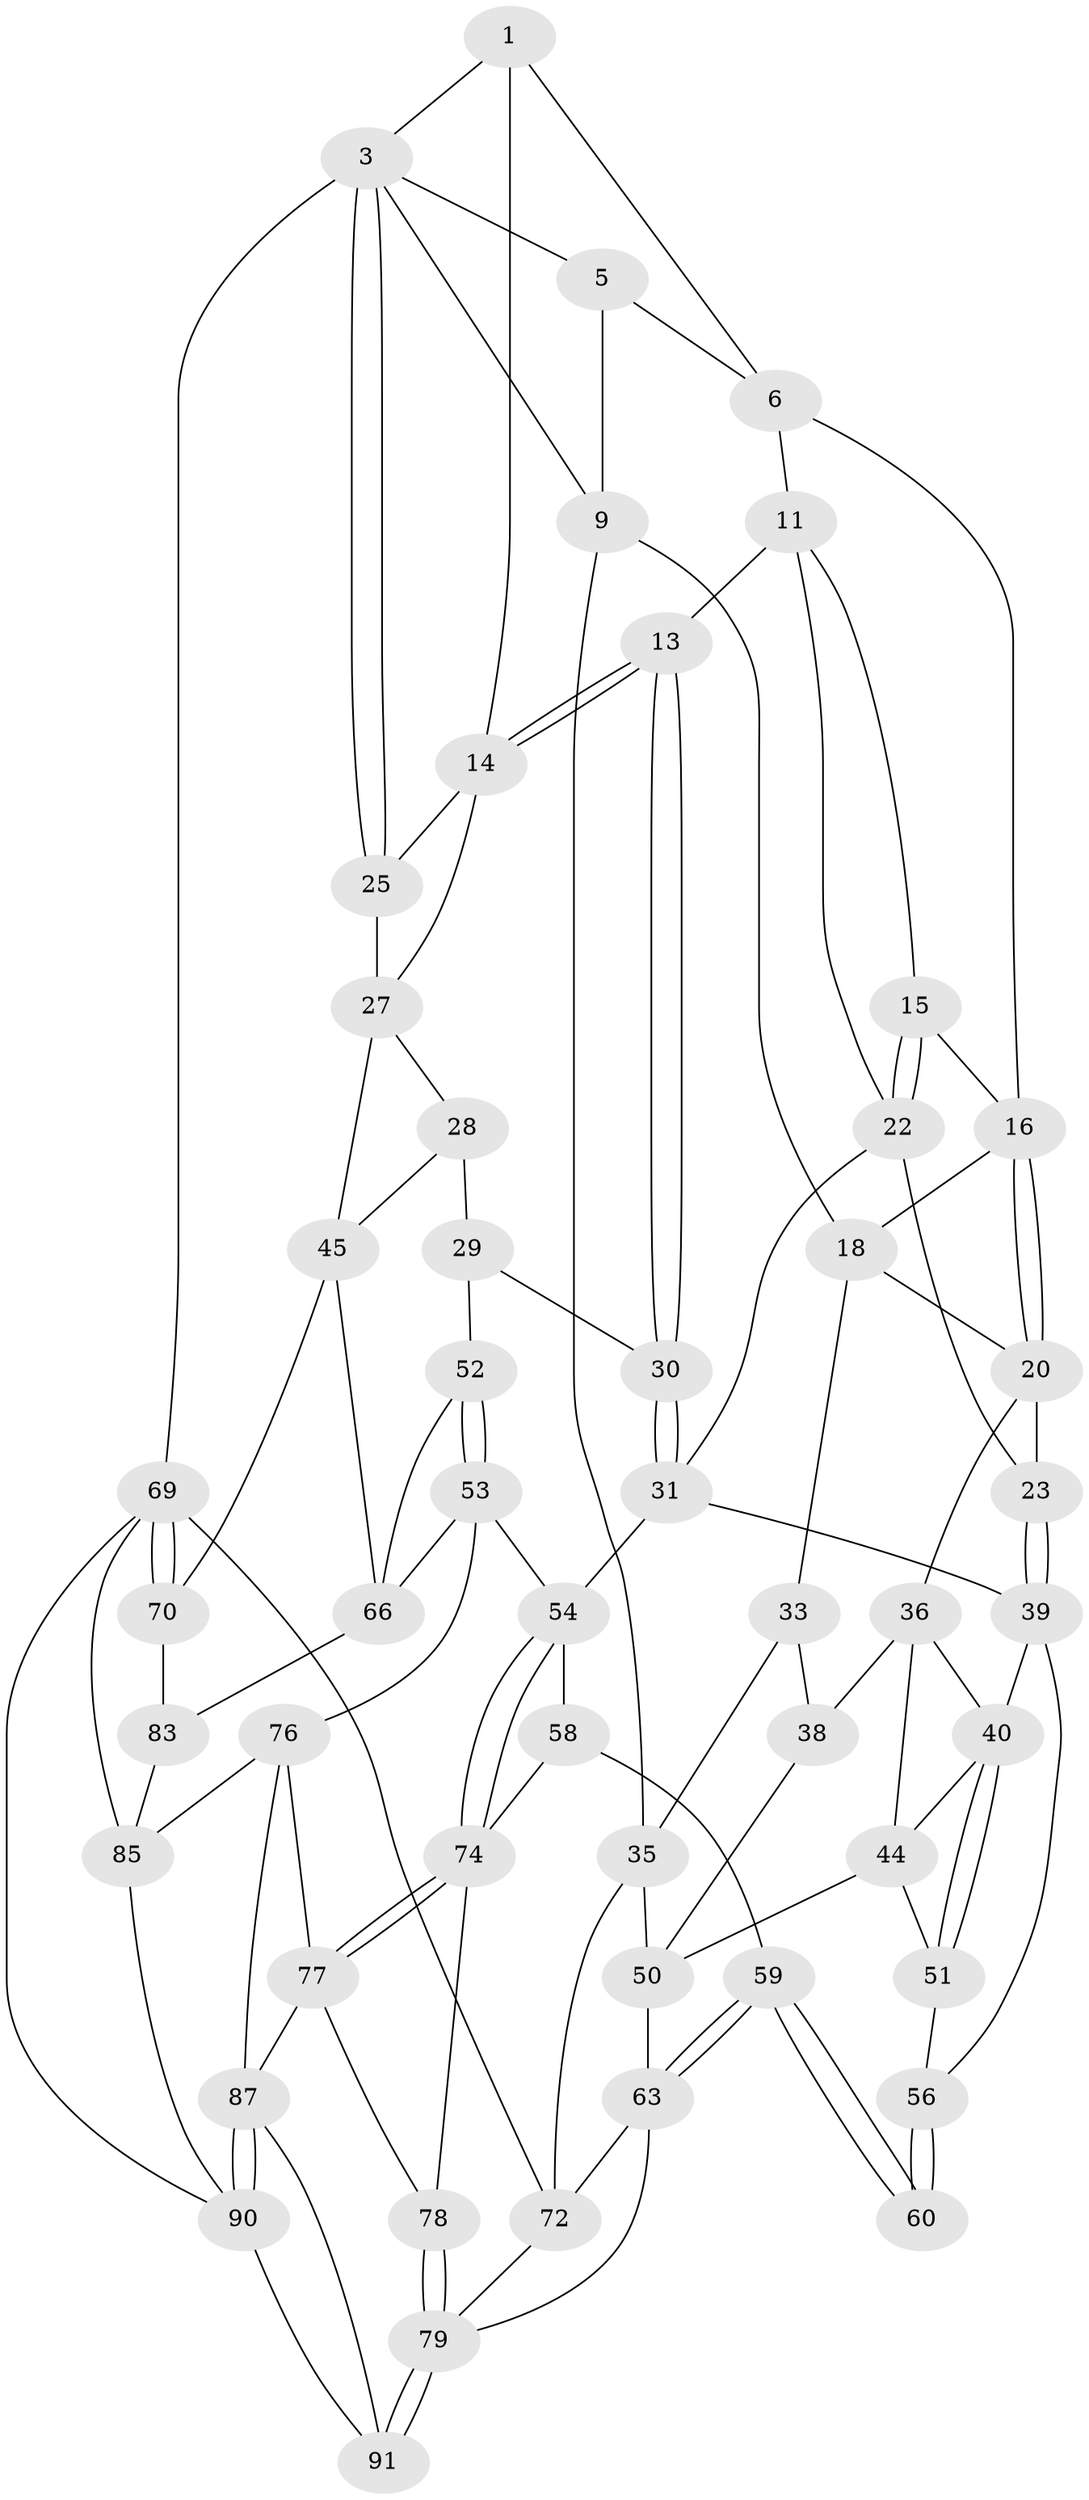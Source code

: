// original degree distribution, {3: 0.021739130434782608, 5: 0.5652173913043478, 6: 0.1956521739130435, 4: 0.21739130434782608}
// Generated by graph-tools (version 1.1) at 2025/42/03/06/25 10:42:34]
// undirected, 52 vertices, 112 edges
graph export_dot {
graph [start="1"]
  node [color=gray90,style=filled];
  1 [pos="+0.3603085163234578+0",super="+2"];
  3 [pos="+1+0",super="+4"];
  5 [pos="+0.04100310078234507+0",super="+8"];
  6 [pos="+0.37957002008174484+0.02490354634372639",super="+7"];
  9 [pos="+0.06266492358323636+0.1851423876540509",super="+10"];
  11 [pos="+0.40485399168414016+0.07065973716960461",super="+12"];
  13 [pos="+0.6742602679849292+0.09342786421191537"];
  14 [pos="+0.7294557180541166+0.04634091167042914",super="+26"];
  15 [pos="+0.3381692352101236+0.16602490410904017"];
  16 [pos="+0.2676816818051573+0.15384327310592794",super="+17"];
  18 [pos="+0.21856108062420251+0.15910660597093867",super="+19"];
  20 [pos="+0.2961545702722419+0.2789097071962572",super="+21"];
  22 [pos="+0.37953506551542426+0.24276837333963014",super="+24"];
  23 [pos="+0.3766632657289434+0.24689762705823162"];
  25 [pos="+1+0.1749648412812334"];
  27 [pos="+0.8433015549819076+0.27162207769994007",super="+43"];
  28 [pos="+0.8315367476469617+0.30156308788500585",super="+46"];
  29 [pos="+0.8125477546648343+0.32418181655084216",super="+47"];
  30 [pos="+0.6522872451726337+0.3729344420260647"];
  31 [pos="+0.6076743868474679+0.4634509117627546",super="+32"];
  33 [pos="+0.13081597326656938+0.304041438467248",super="+34"];
  35 [pos="+0+0.43597574775313136",super="+62"];
  36 [pos="+0.2645135613979118+0.3022669417927686",super="+37"];
  38 [pos="+0.13253339674785308+0.3054995702842102",super="+48"];
  39 [pos="+0.3703903109758728+0.391044105181472",super="+42"];
  40 [pos="+0.314141077869835+0.3811290527470774",super="+41"];
  44 [pos="+0.21370617100457637+0.3885373329031811",super="+49"];
  45 [pos="+1+0.4828050790100699",super="+65"];
  50 [pos="+0.1728082661688595+0.510026780630264",super="+61"];
  51 [pos="+0.218543611612261+0.4829562210379899"];
  52 [pos="+0.7610778490119469+0.5248972148017605"];
  53 [pos="+0.6857541505371073+0.5399147088541842",super="+68"];
  54 [pos="+0.6805298236858056+0.5403072556438994",super="+55"];
  56 [pos="+0.37309690501438375+0.43231105156297683",super="+57"];
  58 [pos="+0.4880515211592971+0.5735088953480503"];
  59 [pos="+0.41709864588077933+0.5927319559283519"];
  60 [pos="+0.4153162634587166+0.5900226409163477"];
  63 [pos="+0.35557902653389145+0.6932715758476304",super="+64"];
  66 [pos="+0.8290080199881705+0.595591996644055",super="+67"];
  69 [pos="+1+1",super="+73"];
  70 [pos="+1+0.8528834232010435",super="+71"];
  72 [pos="+0+1",super="+81"];
  74 [pos="+0.6755682372879505+0.6494467923211612",super="+75"];
  76 [pos="+0.8549345255618519+0.7735201000577706",super="+86"];
  77 [pos="+0.740291135658153+0.8025749886707534",super="+82"];
  78 [pos="+0.5351140808044462+0.8408711291330708"];
  79 [pos="+0.46138832252851036+0.8967470371531773",super="+80"];
  83 [pos="+1+0.667254032889494",super="+84"];
  85 [pos="+0.9058136673724837+0.8885521271500527",super="+89"];
  87 [pos="+0.7901894674692067+1",super="+88"];
  90 [pos="+0.7897209820213672+1",super="+92"];
  91 [pos="+0.46238773198617134+0.9026860320695596"];
  1 -- 6;
  1 -- 3;
  1 -- 14;
  3 -- 25;
  3 -- 25;
  3 -- 69 [weight=2];
  3 -- 5;
  3 -- 9;
  5 -- 9;
  5 -- 6;
  6 -- 11;
  6 -- 16;
  9 -- 35;
  9 -- 18;
  11 -- 15;
  11 -- 13;
  11 -- 22;
  13 -- 14;
  13 -- 14;
  13 -- 30;
  13 -- 30;
  14 -- 25;
  14 -- 27;
  15 -- 16;
  15 -- 22;
  15 -- 22;
  16 -- 20;
  16 -- 20;
  16 -- 18;
  18 -- 20;
  18 -- 33;
  20 -- 23;
  20 -- 36;
  22 -- 23;
  22 -- 31;
  23 -- 39;
  23 -- 39;
  25 -- 27;
  27 -- 28;
  27 -- 45;
  28 -- 29 [weight=2];
  28 -- 45;
  29 -- 30;
  29 -- 52;
  30 -- 31;
  30 -- 31;
  31 -- 39;
  31 -- 54;
  33 -- 38 [weight=2];
  33 -- 35;
  35 -- 72;
  35 -- 50;
  36 -- 40;
  36 -- 38;
  36 -- 44;
  38 -- 50;
  39 -- 40;
  39 -- 56;
  40 -- 51;
  40 -- 51;
  40 -- 44;
  44 -- 50;
  44 -- 51;
  45 -- 66;
  45 -- 70;
  50 -- 63;
  51 -- 56;
  52 -- 53;
  52 -- 53;
  52 -- 66;
  53 -- 54;
  53 -- 66;
  53 -- 76;
  54 -- 74;
  54 -- 74;
  54 -- 58;
  56 -- 60 [weight=2];
  56 -- 60;
  58 -- 59;
  58 -- 74;
  59 -- 60;
  59 -- 60;
  59 -- 63;
  59 -- 63;
  63 -- 72;
  63 -- 79;
  66 -- 83;
  69 -- 70;
  69 -- 70;
  69 -- 85;
  69 -- 72;
  69 -- 90;
  70 -- 83 [weight=2];
  72 -- 79;
  74 -- 77;
  74 -- 77;
  74 -- 78;
  76 -- 77;
  76 -- 85;
  76 -- 87;
  77 -- 78;
  77 -- 87;
  78 -- 79;
  78 -- 79;
  79 -- 91;
  79 -- 91;
  83 -- 85;
  85 -- 90;
  87 -- 90;
  87 -- 90;
  87 -- 91;
  90 -- 91;
}

